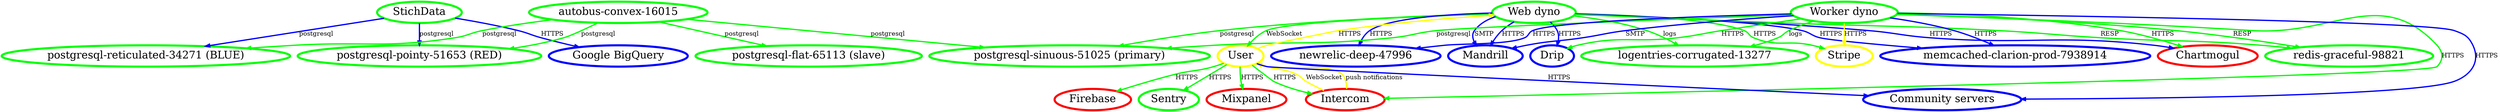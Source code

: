 digraph test{
"Google BigQuery"[color=blue,fontsize=25, penwidth=5]
"StichData" [color=green,fontsize=25, penwidth=5]
"Drip" [color=blue,fontsize=25, penwidth=5]
"Stripe" [color=yellow,fontsize=25, penwidth=5]
"Chartmogul" [color=red,fontsize=25, penwidth=5]
"Intercom" [color=red,fontsize=25, penwidth=5]
"Mandrill" [color=blue,fontsize=25, penwidth=5]
"Firebase" [color=red,fontsize=25, penwidth=5]
"Sentry" [color=green,fontsize=25, penwidth=5]
"Mixpanel" [color=red,fontsize=25, penwidth=5]
"Web dyno" [color=green,fontsize=25, penwidth=5]
"Worker dyno" [color=green,fontsize=25, penwidth=5]
"Community servers" [color=blue,fontsize=25, penwidth=5]
"User" [color=yellow,fontsize=25, penwidth=5]
"postgresql-sinuous-51025 (primary)" [color=green,fontsize=25, penwidth=5]
"postgresql-flat-65113 (slave)" [color=green,fontsize=25, penwidth=5]
"postgresql-reticulated-34271 (BLUE)" [color=green,fontsize=25, penwidth=5]
"postgresql-pointy-51653 (RED)" [color=green,fontsize=25, penwidth=5]
"newrelic-deep-47996" [color=blue,fontsize=25, penwidth=5]
"logentries-corrugated-13277" [color=green,fontsize=25, penwidth=5]
"memcached-clarion-prod-7938914" [color=blue,fontsize=25, penwidth=5]
"redis-graceful-98821" [color=green,fontsize=25, penwidth=5]
"autobus-convex-16015"[color=green,fontsize=25, penwidth=5]

"StichData" -> "Google BigQuery"[label="HTTPS",width=1, color="blue",fontsize=15, penwidth=3]
"autobus-convex-16015" -> "Google BigQuery" [style="invis",fontsize=15, penwidth=3]
"StichData" -> "postgresql-reticulated-34271 (BLUE)" [label="postgresql",color="blue",fontsize=15, penwidth=3] 
"StichData" -> "postgresql-pointy-51653 (RED)" [label="postgresql",color="blue",fontsize=15, penwidth=3] 
"Web dyno" -> "Chartmogul"	[label="HTTPS",color="blue",fontsize=15, penwidth=3]
"Web dyno" -> "Drip"	[label="HTTPS",color="blue",fontsize=15, penwidth=3]
"Web dyno" -> "Stripe"	[label="HTTPS",color="green",fontsize=15, penwidth=3]
"Web dyno" -> "Mandrill"	[label="HTTPS",color="blue",fontsize=15, penwidth=3]
"Web dyno" -> "Mandrill"	[label="SMTP",color="blue",fontsize=15, penwidth=3]
"Web dyno" -> "User"	[label="WebSocket",color="green",fontsize=15, penwidth=3]
"Web dyno" -> "postgresql-sinuous-51025 (primary)" 	 [label="postgresql",color="green",fontsize=15, penwidth=3] 
"Web dyno" -> "newrelic-deep-47996"	[label="HTTPS",color="blue",fontsize=15, penwidth=3]
"Web dyno" -> "logentries-corrugated-13277"	[label="logs",color="green",fontsize=15, penwidth=3]
"Web dyno" -> "memcached-clarion-prod-7938914"	[label="HTTPS",color="blue",fontsize=15, penwidth=3]
"Web dyno" -> "redis-graceful-98821"	[label="RESP",color="green",fontsize=15, penwidth=3] 
"autobus-convex-16015" -> "postgresql-reticulated-34271 (BLUE)" [label="postgresql",color="green",fontsize=15, penwidth=3] 
"autobus-convex-16015" -> "postgresql-flat-65113 (slave)" [label="postgresql",color="green",fontsize=15, penwidth=3] 
"autobus-convex-16015" -> "postgresql-pointy-51653 (RED)" [label="postgresql",color="green",fontsize=15, penwidth=3] 
"autobus-convex-16015" -> "postgresql-sinuous-51025 (primary)" [label="postgresql",color="green",fontsize=15, penwidth=3] 
"Worker dyno" -> "Chartmogul"	[label="HTTPS",color="green",fontsize=15, penwidth=3]
"Worker dyno" -> "Drip"	[label="HTTPS",color="green",fontsize=15, penwidth=3]
"Worker dyno" -> "Stripe"	[label="HTTPS",color="yellow",fontsize=15, penwidth=3]
"Worker dyno" -> "Intercom"	[label="HTTPS",color="green",fontsize=15, penwidth=3]
"Worker dyno" -> "Mandrill"	[label="SMTP",color="blue",fontsize=15, penwidth=3]
"Worker dyno" -> "postgresql-sinuous-51025 (primary)" 	 [label="postgresql",color="green",fontsize=15, penwidth=3] 
"Worker dyno" -> "newrelic-deep-47996"	[label="HTTPS",color="blue",fontsize=15, penwidth=3]
"Worker dyno" -> "logentries-corrugated-13277"	[label="logs",color="green",fontsize=15, penwidth=3]
"Worker dyno" -> "memcached-clarion-prod-7938914"	[label="HTTPS",color="blue",fontsize=15, penwidth=3]
"Worker dyno" -> "Community servers"	[label="HTTPS",color="blue",fontsize=15, penwidth=3]
"Worker dyno" -> "redis-graceful-98821"	[label="RESP",color="green",fontsize=15, penwidth=3] 
"User" -> "Firebase"	[label="HTTPS",color="green",fontsize=15, penwidth=3]
"User" -> "Intercom"	[label="HTTPS",color="green",fontsize=15, penwidth=3]
"User" -> "Sentry"	[label="HTTPS",color="green",fontsize=15, penwidth=3]
"User" -> "Mixpanel"	[label="HTTPS",color="green",fontsize=15, penwidth=3]
"User" -> "Web dyno"	[label="HTTPS",color="yellow",fontsize=15, penwidth=3]
"User" -> "Community servers"	[label="HTTPS",color="blue",fontsize=15, penwidth=3]
"Intercom" -> "User"	[label="WebSocket",color="yellow",fontsize=15, penwidth=3]
"Intercom" -> "User"	[label="push notifications",color="yellow",fontsize=15, penwidth=3]
}
